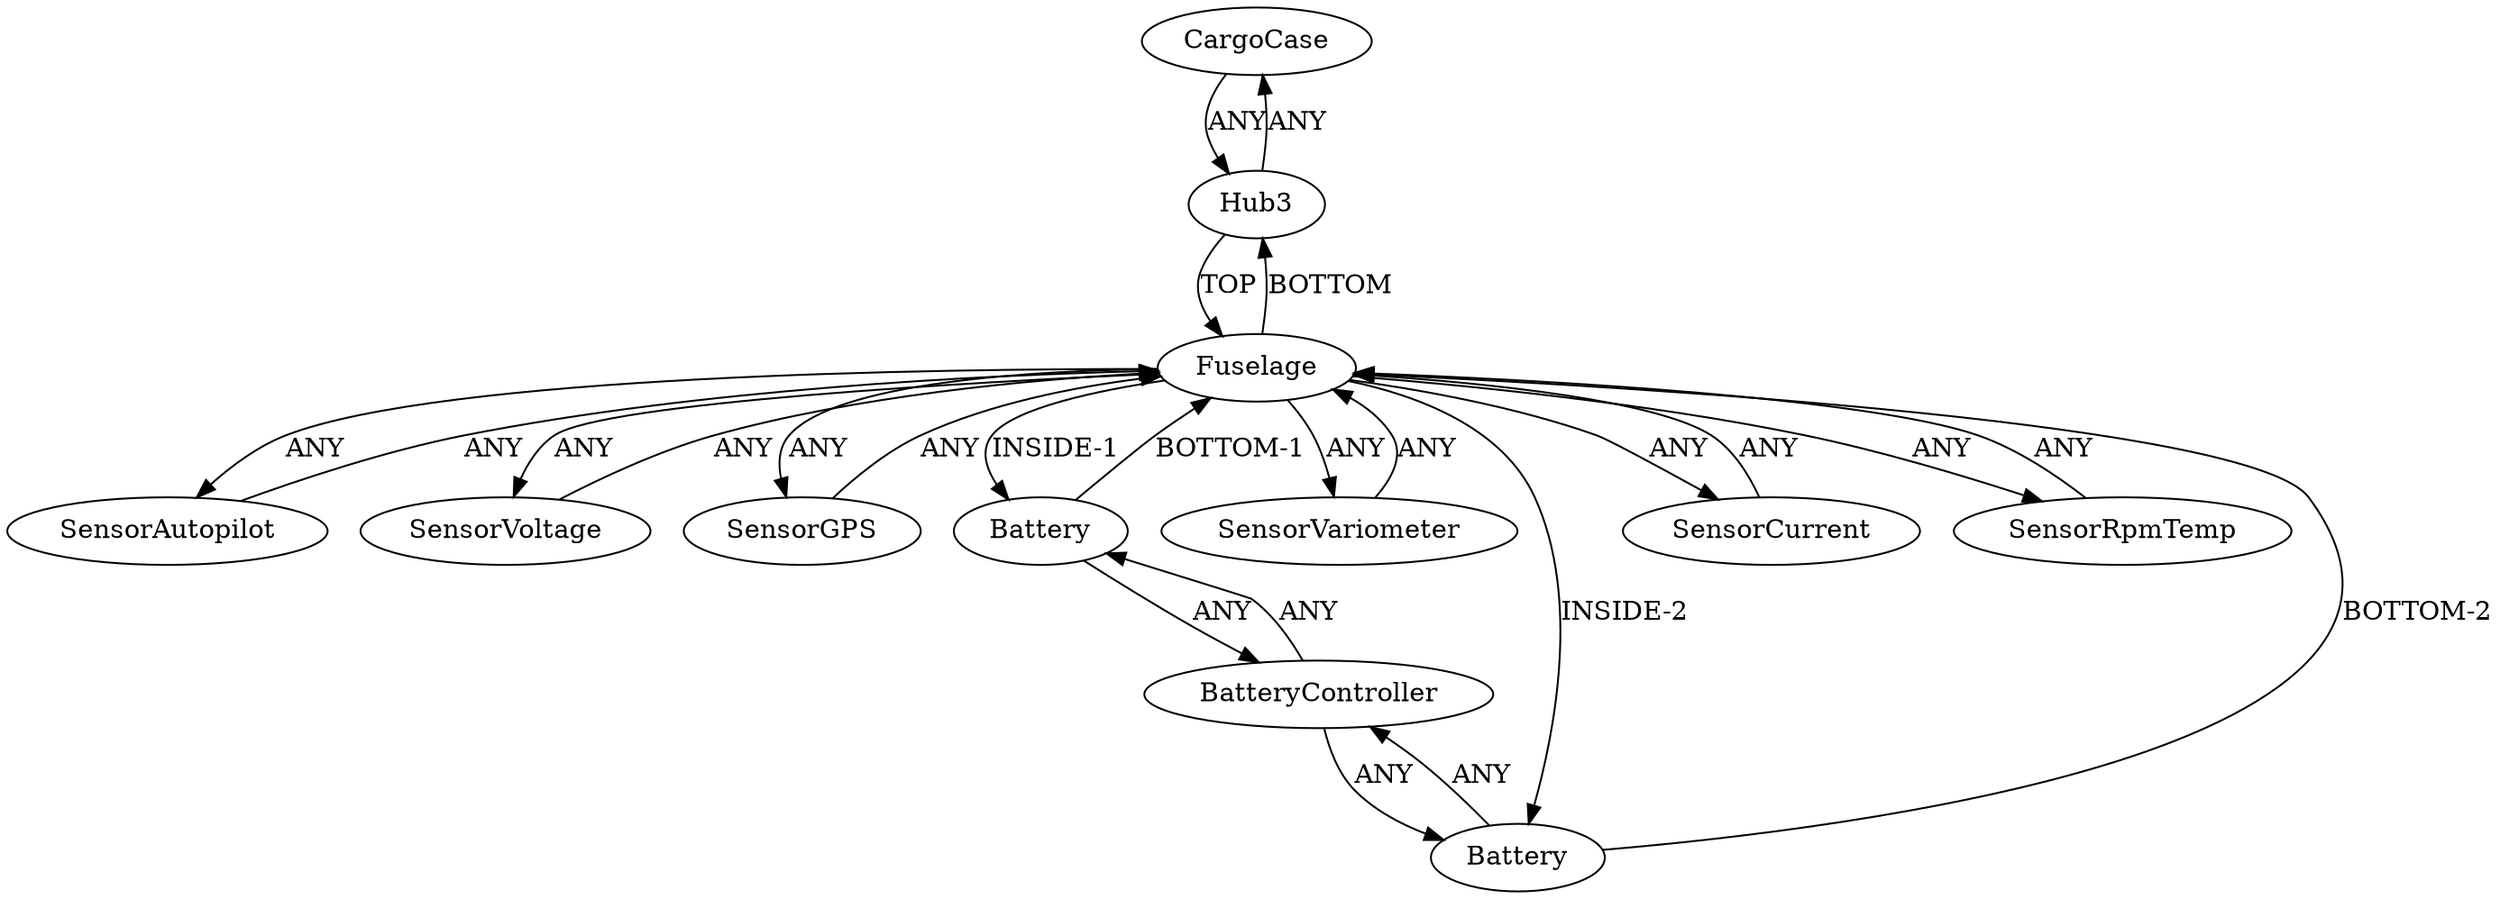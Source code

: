 /* Created by igraph 0.10.2 */
digraph {
  0 [
    instance=CargoCase_instance_1
    label=CargoCase
  ];
  1 [
    instance=Fuselage_instance_1
    label=Fuselage
  ];
  2 [
    instance=SensorAutopilot_instance_1
    label=SensorAutopilot
  ];
  3 [
    instance=Hub3_instance_4
    label=Hub3
  ];
  4 [
    instance=SensorVoltage_instance_1
    label=SensorVoltage
  ];
  5 [
    instance=SensorGPS_instance_1
    label=SensorGPS
  ];
  6 [
    instance=Battery_instance_1
    label=Battery
  ];
  7 [
    instance=SensorVariometer_instance_1
    label=SensorVariometer
  ];
  8 [
    instance=Battery_instance_2
    label=Battery
  ];
  9 [
    instance=SensorCurrent_instance_1
    label=SensorCurrent
  ];
  10 [
    instance=BatteryController_instance_1
    label=BatteryController
  ];
  11 [
    instance=SensorRpmTemp_instance_1
    label=SensorRpmTemp
  ];

  0 -> 3 [
    label=ANY
  ];
  1 -> 2 [
    label=ANY
  ];
  1 -> 3 [
    label=BOTTOM
  ];
  1 -> 4 [
    label=ANY
  ];
  1 -> 5 [
    label=ANY
  ];
  1 -> 6 [
    label="INSIDE-1"
  ];
  1 -> 7 [
    label=ANY
  ];
  1 -> 8 [
    label="INSIDE-2"
  ];
  1 -> 9 [
    label=ANY
  ];
  1 -> 11 [
    label=ANY
  ];
  2 -> 1 [
    label=ANY
  ];
  3 -> 0 [
    label=ANY
  ];
  3 -> 1 [
    label=TOP
  ];
  4 -> 1 [
    label=ANY
  ];
  5 -> 1 [
    label=ANY
  ];
  6 -> 1 [
    label="BOTTOM-1"
  ];
  6 -> 10 [
    label=ANY
  ];
  7 -> 1 [
    label=ANY
  ];
  8 -> 1 [
    label="BOTTOM-2"
  ];
  8 -> 10 [
    label=ANY
  ];
  9 -> 1 [
    label=ANY
  ];
  10 -> 6 [
    label=ANY
  ];
  10 -> 8 [
    label=ANY
  ];
  11 -> 1 [
    label=ANY
  ];
}
